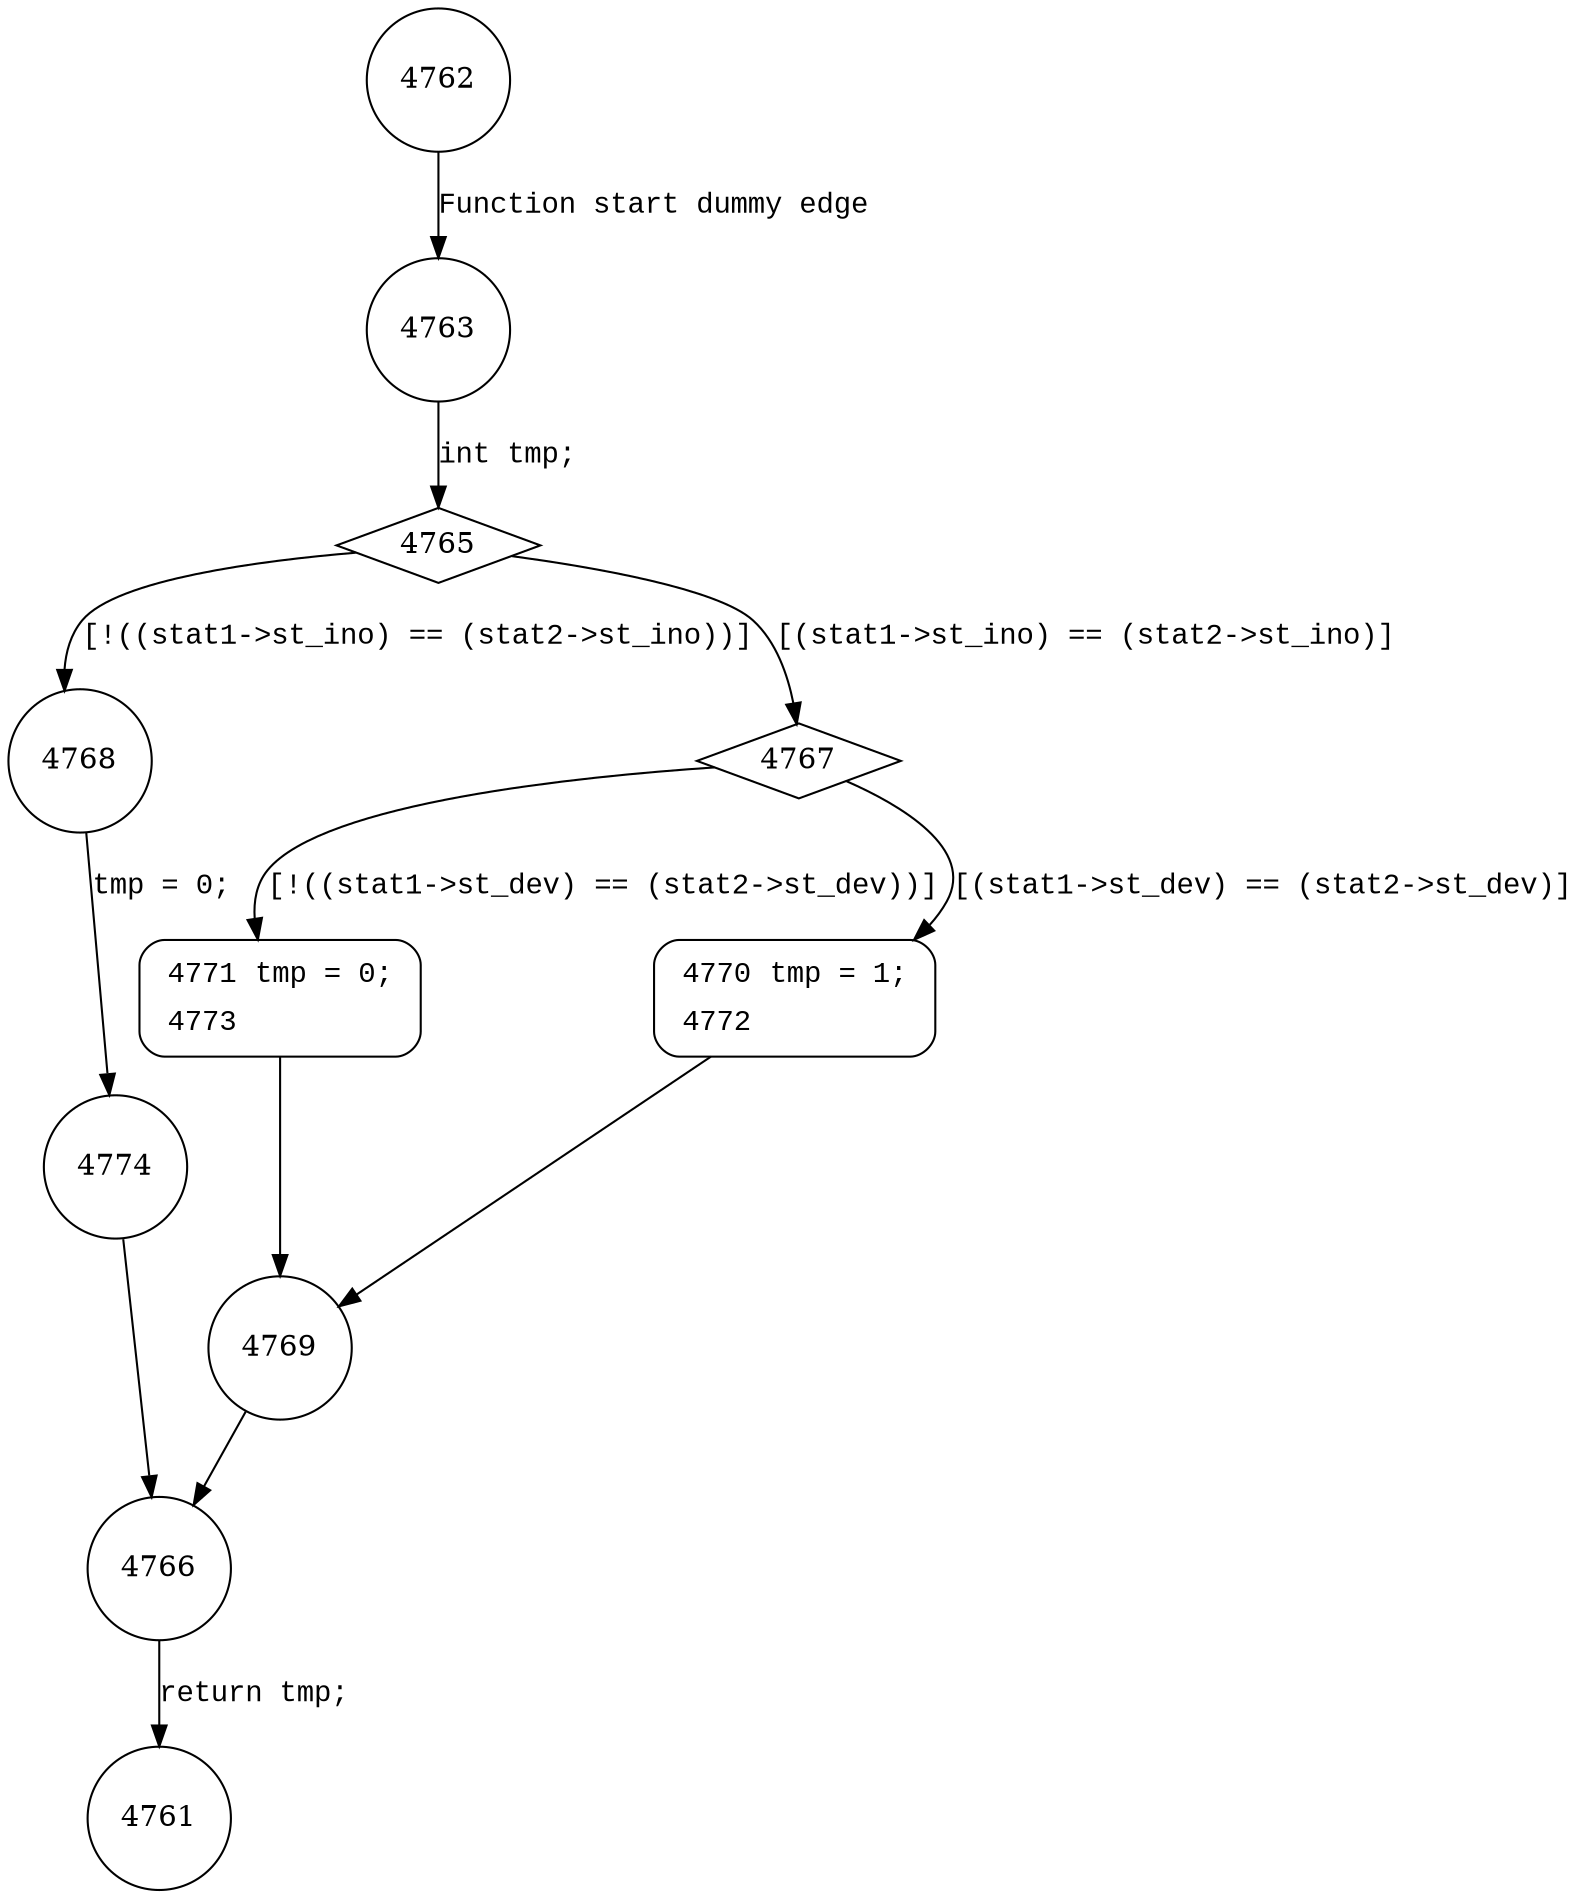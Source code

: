 digraph same_file {
4762 [shape="circle"]
4763 [shape="circle"]
4765 [shape="diamond"]
4768 [shape="circle"]
4767 [shape="diamond"]
4771 [shape="circle"]
4770 [shape="circle"]
4769 [shape="circle"]
4766 [shape="circle"]
4761 [shape="circle"]
4774 [shape="circle"]
4770 [style="filled,bold" penwidth="1" fillcolor="white" fontname="Courier New" shape="Mrecord" label=<<table border="0" cellborder="0" cellpadding="3" bgcolor="white"><tr><td align="right">4770</td><td align="left">tmp = 1;</td></tr><tr><td align="right">4772</td><td align="left"></td></tr></table>>]
4770 -> 4769[label=""]
4771 [style="filled,bold" penwidth="1" fillcolor="white" fontname="Courier New" shape="Mrecord" label=<<table border="0" cellborder="0" cellpadding="3" bgcolor="white"><tr><td align="right">4771</td><td align="left">tmp = 0;</td></tr><tr><td align="right">4773</td><td align="left"></td></tr></table>>]
4771 -> 4769[label=""]
4762 -> 4763 [label="Function start dummy edge" fontname="Courier New"]
4765 -> 4768 [label="[!((stat1->st_ino) == (stat2->st_ino))]" fontname="Courier New"]
4765 -> 4767 [label="[(stat1->st_ino) == (stat2->st_ino)]" fontname="Courier New"]
4767 -> 4771 [label="[!((stat1->st_dev) == (stat2->st_dev))]" fontname="Courier New"]
4767 -> 4770 [label="[(stat1->st_dev) == (stat2->st_dev)]" fontname="Courier New"]
4769 -> 4766 [label="" fontname="Courier New"]
4766 -> 4761 [label="return tmp;" fontname="Courier New"]
4768 -> 4774 [label="tmp = 0;" fontname="Courier New"]
4763 -> 4765 [label="int tmp;" fontname="Courier New"]
4774 -> 4766 [label="" fontname="Courier New"]
}